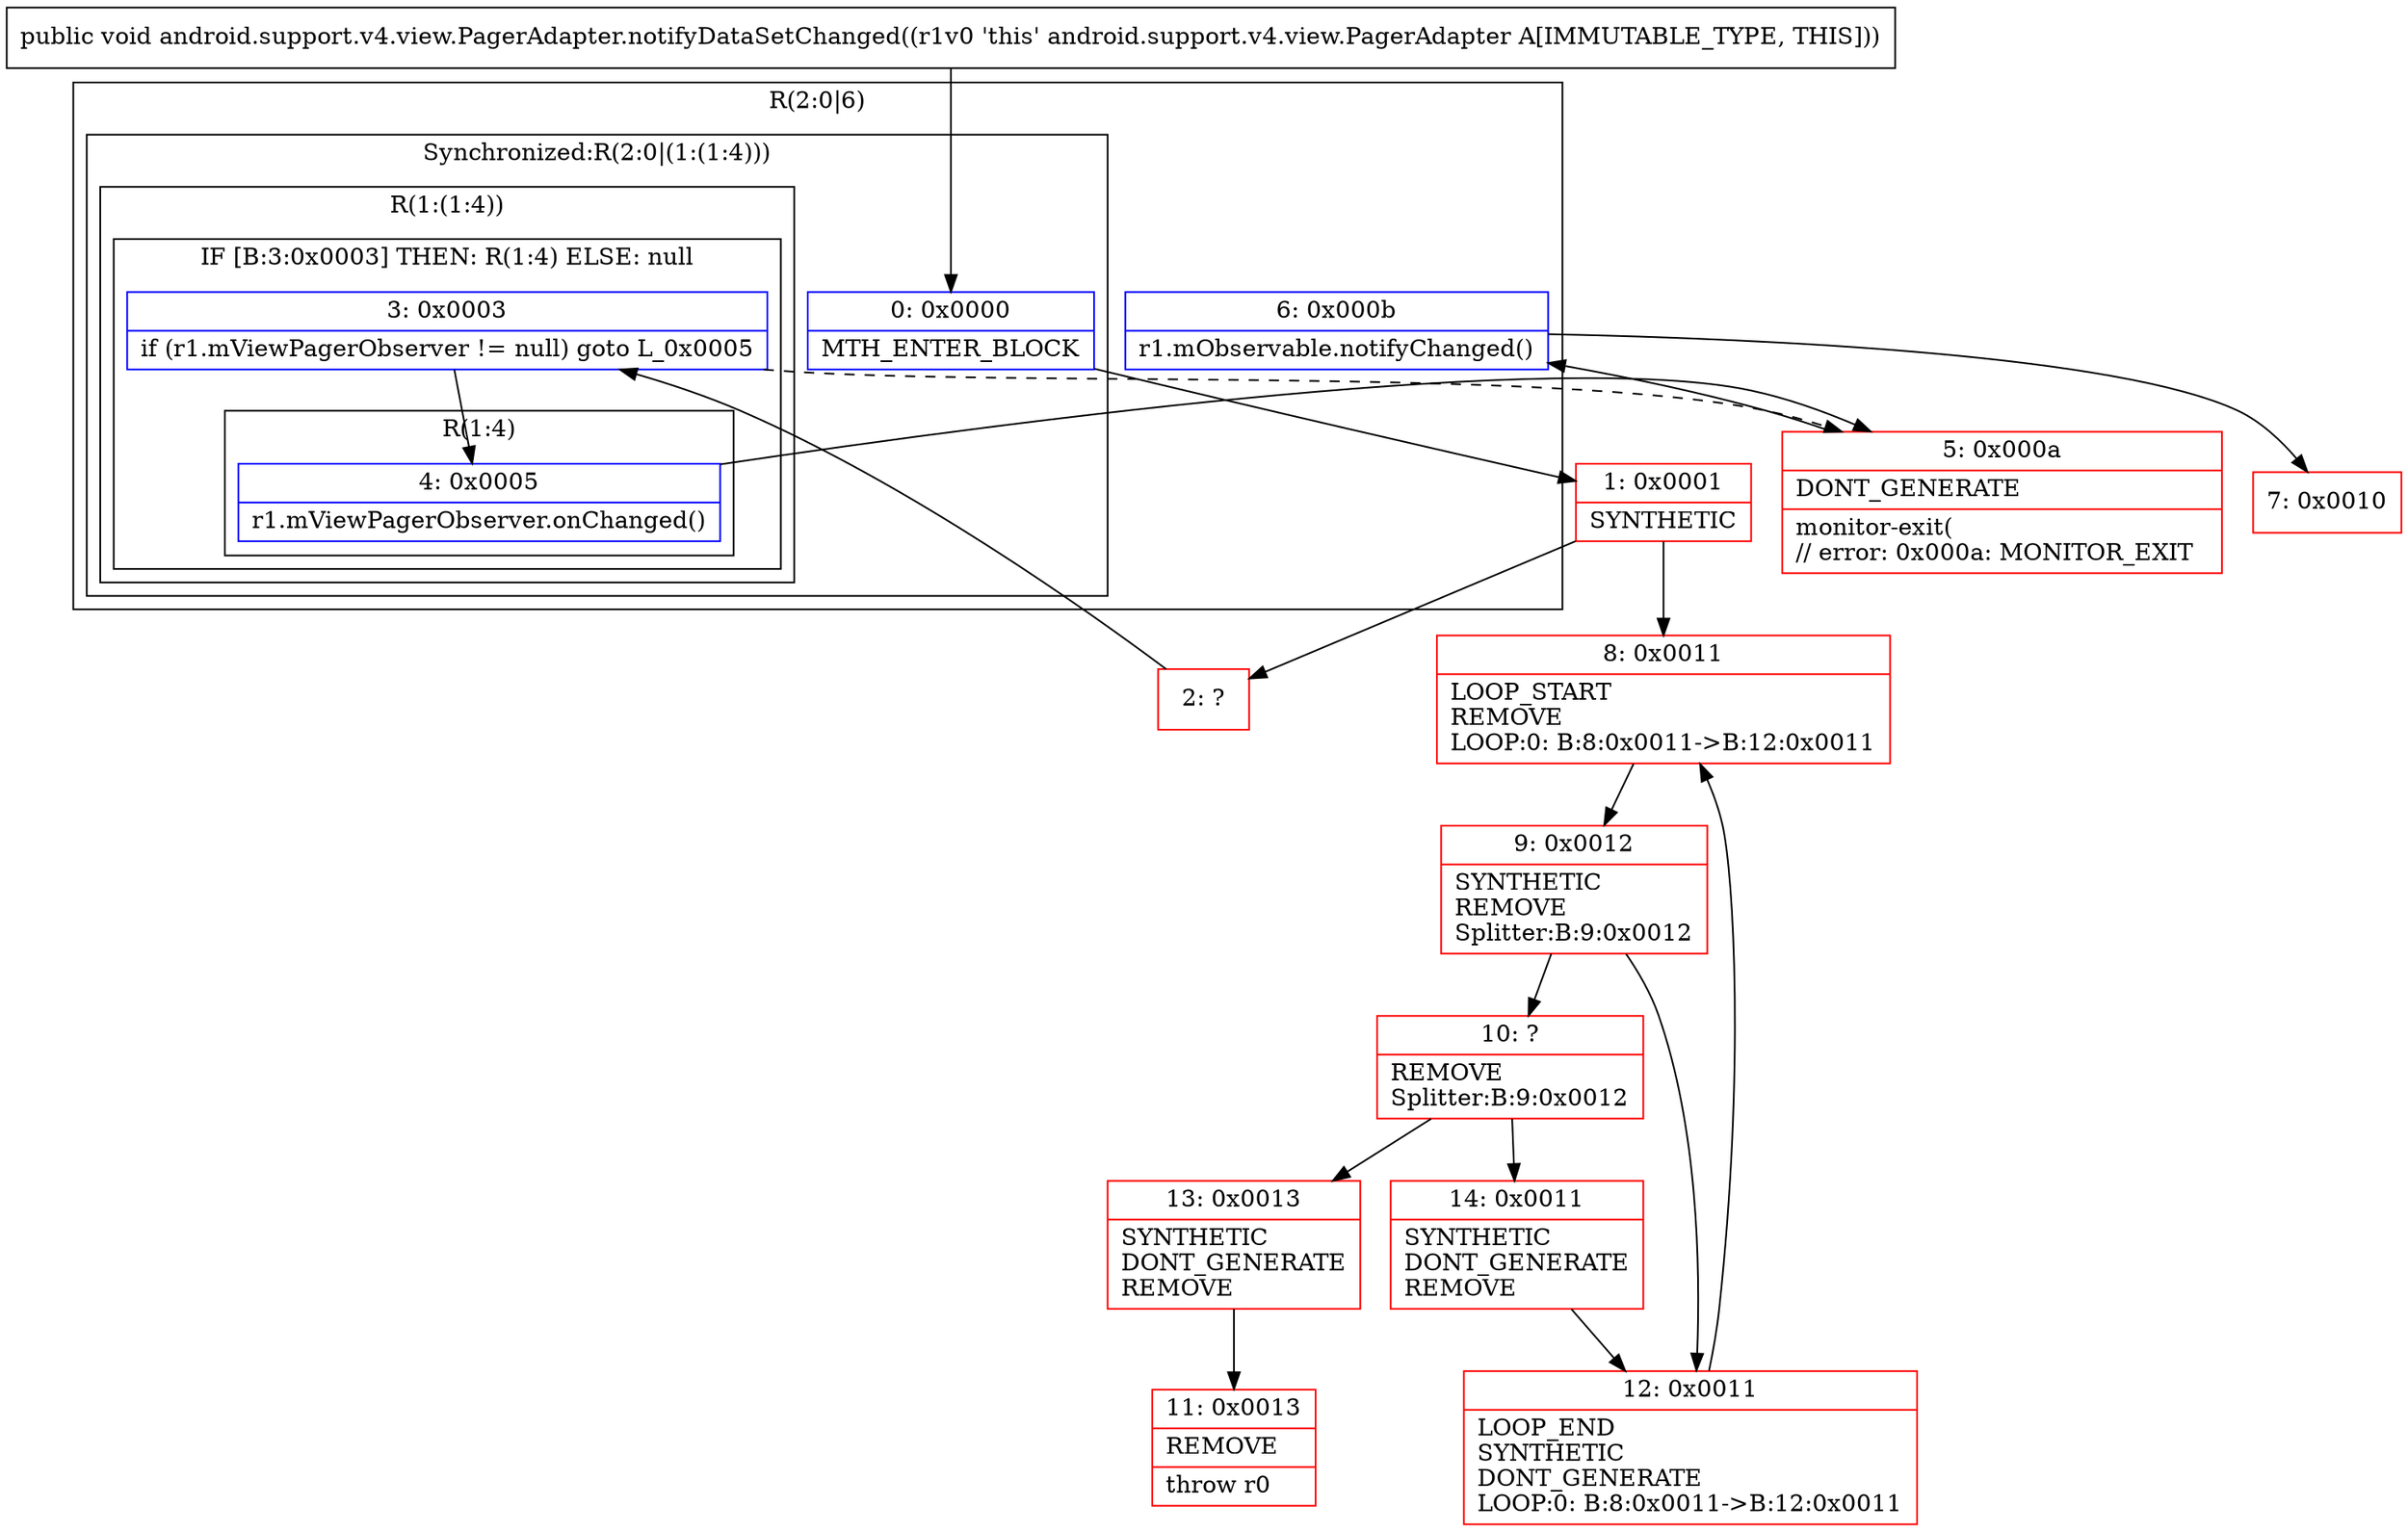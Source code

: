 digraph "CFG forandroid.support.v4.view.PagerAdapter.notifyDataSetChanged()V" {
subgraph cluster_Region_2113876288 {
label = "R(2:0|6)";
node [shape=record,color=blue];
subgraph cluster_SynchronizedRegion_877085412 {
label = "Synchronized:R(2:0|(1:(1:4)))";
node [shape=record,color=blue];
Node_0 [shape=record,label="{0\:\ 0x0000|MTH_ENTER_BLOCK\l}"];
subgraph cluster_Region_1022131813 {
label = "R(1:(1:4))";
node [shape=record,color=blue];
subgraph cluster_IfRegion_912961414 {
label = "IF [B:3:0x0003] THEN: R(1:4) ELSE: null";
node [shape=record,color=blue];
Node_3 [shape=record,label="{3\:\ 0x0003|if (r1.mViewPagerObserver != null) goto L_0x0005\l}"];
subgraph cluster_Region_849079610 {
label = "R(1:4)";
node [shape=record,color=blue];
Node_4 [shape=record,label="{4\:\ 0x0005|r1.mViewPagerObserver.onChanged()\l}"];
}
}
}
}
Node_6 [shape=record,label="{6\:\ 0x000b|r1.mObservable.notifyChanged()\l}"];
}
Node_1 [shape=record,color=red,label="{1\:\ 0x0001|SYNTHETIC\l}"];
Node_2 [shape=record,color=red,label="{2\:\ ?}"];
Node_5 [shape=record,color=red,label="{5\:\ 0x000a|DONT_GENERATE\l|monitor\-exit(\l\/\/ error: 0x000a: MONITOR_EXIT  \l}"];
Node_7 [shape=record,color=red,label="{7\:\ 0x0010}"];
Node_8 [shape=record,color=red,label="{8\:\ 0x0011|LOOP_START\lREMOVE\lLOOP:0: B:8:0x0011\-\>B:12:0x0011\l}"];
Node_9 [shape=record,color=red,label="{9\:\ 0x0012|SYNTHETIC\lREMOVE\lSplitter:B:9:0x0012\l}"];
Node_10 [shape=record,color=red,label="{10\:\ ?|REMOVE\lSplitter:B:9:0x0012\l}"];
Node_11 [shape=record,color=red,label="{11\:\ 0x0013|REMOVE\l|throw r0\l}"];
Node_12 [shape=record,color=red,label="{12\:\ 0x0011|LOOP_END\lSYNTHETIC\lDONT_GENERATE\lLOOP:0: B:8:0x0011\-\>B:12:0x0011\l}"];
Node_13 [shape=record,color=red,label="{13\:\ 0x0013|SYNTHETIC\lDONT_GENERATE\lREMOVE\l}"];
Node_14 [shape=record,color=red,label="{14\:\ 0x0011|SYNTHETIC\lDONT_GENERATE\lREMOVE\l}"];
MethodNode[shape=record,label="{public void android.support.v4.view.PagerAdapter.notifyDataSetChanged((r1v0 'this' android.support.v4.view.PagerAdapter A[IMMUTABLE_TYPE, THIS])) }"];
MethodNode -> Node_0;
Node_0 -> Node_1;
Node_3 -> Node_4;
Node_3 -> Node_5[style=dashed];
Node_4 -> Node_5;
Node_6 -> Node_7;
Node_1 -> Node_2;
Node_1 -> Node_8;
Node_2 -> Node_3;
Node_5 -> Node_6;
Node_8 -> Node_9;
Node_9 -> Node_10;
Node_9 -> Node_12;
Node_10 -> Node_13;
Node_10 -> Node_14;
Node_12 -> Node_8;
Node_13 -> Node_11;
Node_14 -> Node_12;
}

